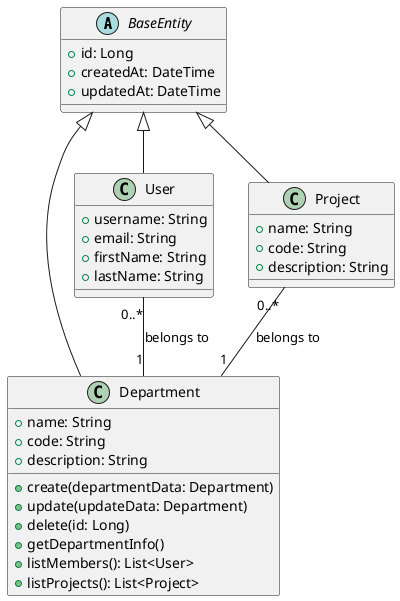 @startuml
abstract class BaseEntity {
  +id: Long
  +createdAt: DateTime
  +updatedAt: DateTime
}

class Department {
  + name: String
  + code: String
  + description: String

  + create(departmentData: Department)
  + update(updateData: Department)
  + delete(id: Long)
  + getDepartmentInfo()
  + listMembers(): List<User>
  + listProjects(): List<Project>
}
class User {
  +username: String
  +email: String
  +firstName: String
  +lastName: String
}
class Project {
  +name: String
  +code: String
  +description: String
}
BaseEntity <|-- Department
BaseEntity <|-- User
BaseEntity <|-- Project
User "0..*" -- "1" Department : belongs to
Project "0..*" -- "1" Department : belongs to
@enduml